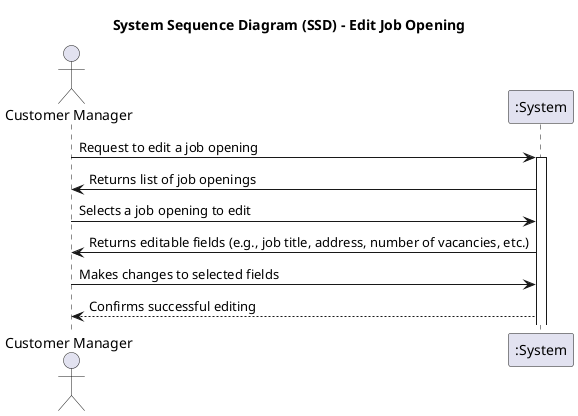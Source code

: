 @startuml

title System Sequence Diagram (SSD) - Edit Job Opening

actor "Customer Manager" as CM
participant ":System" as S

CM -> S : Request to edit a job opening
activate S
S -> CM : Returns list of job openings
CM -> S : Selects a job opening to edit
S -> CM : Returns editable fields (e.g., job title, address, number of vacancies, etc.)
CM -> S : Makes changes to selected fields
S --> CM : Confirms successful editing

@enduml
